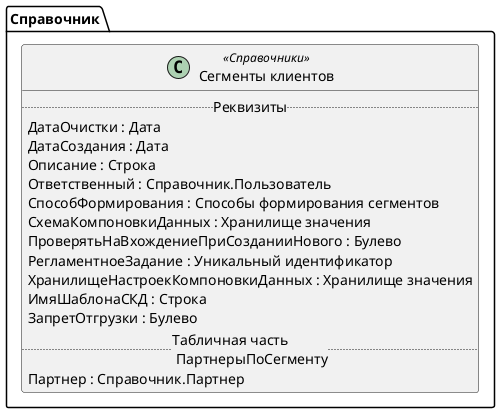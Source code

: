 ﻿@startuml СегментыПартнеров
'!include templates.wsd
'..\include templates.wsd
class Справочник.СегментыПартнеров as "Сегменты клиентов" <<Справочники>>
{
..Реквизиты..
ДатаОчистки : Дата
ДатаСоздания : Дата
Описание : Строка
Ответственный : Справочник.Пользователь
СпособФормирования : Способы формирования сегментов
СхемаКомпоновкиДанных : Хранилище значения
ПроверятьНаВхождениеПриСозданииНового : Булево
РегламентноеЗадание : Уникальный идентификатор
ХранилищеНастроекКомпоновкиДанных : Хранилище значения
ИмяШаблонаСКД : Строка
ЗапретОтгрузки : Булево
..Табличная часть \n ПартнерыПоСегменту..
Партнер : Справочник.Партнер
}
@enduml
